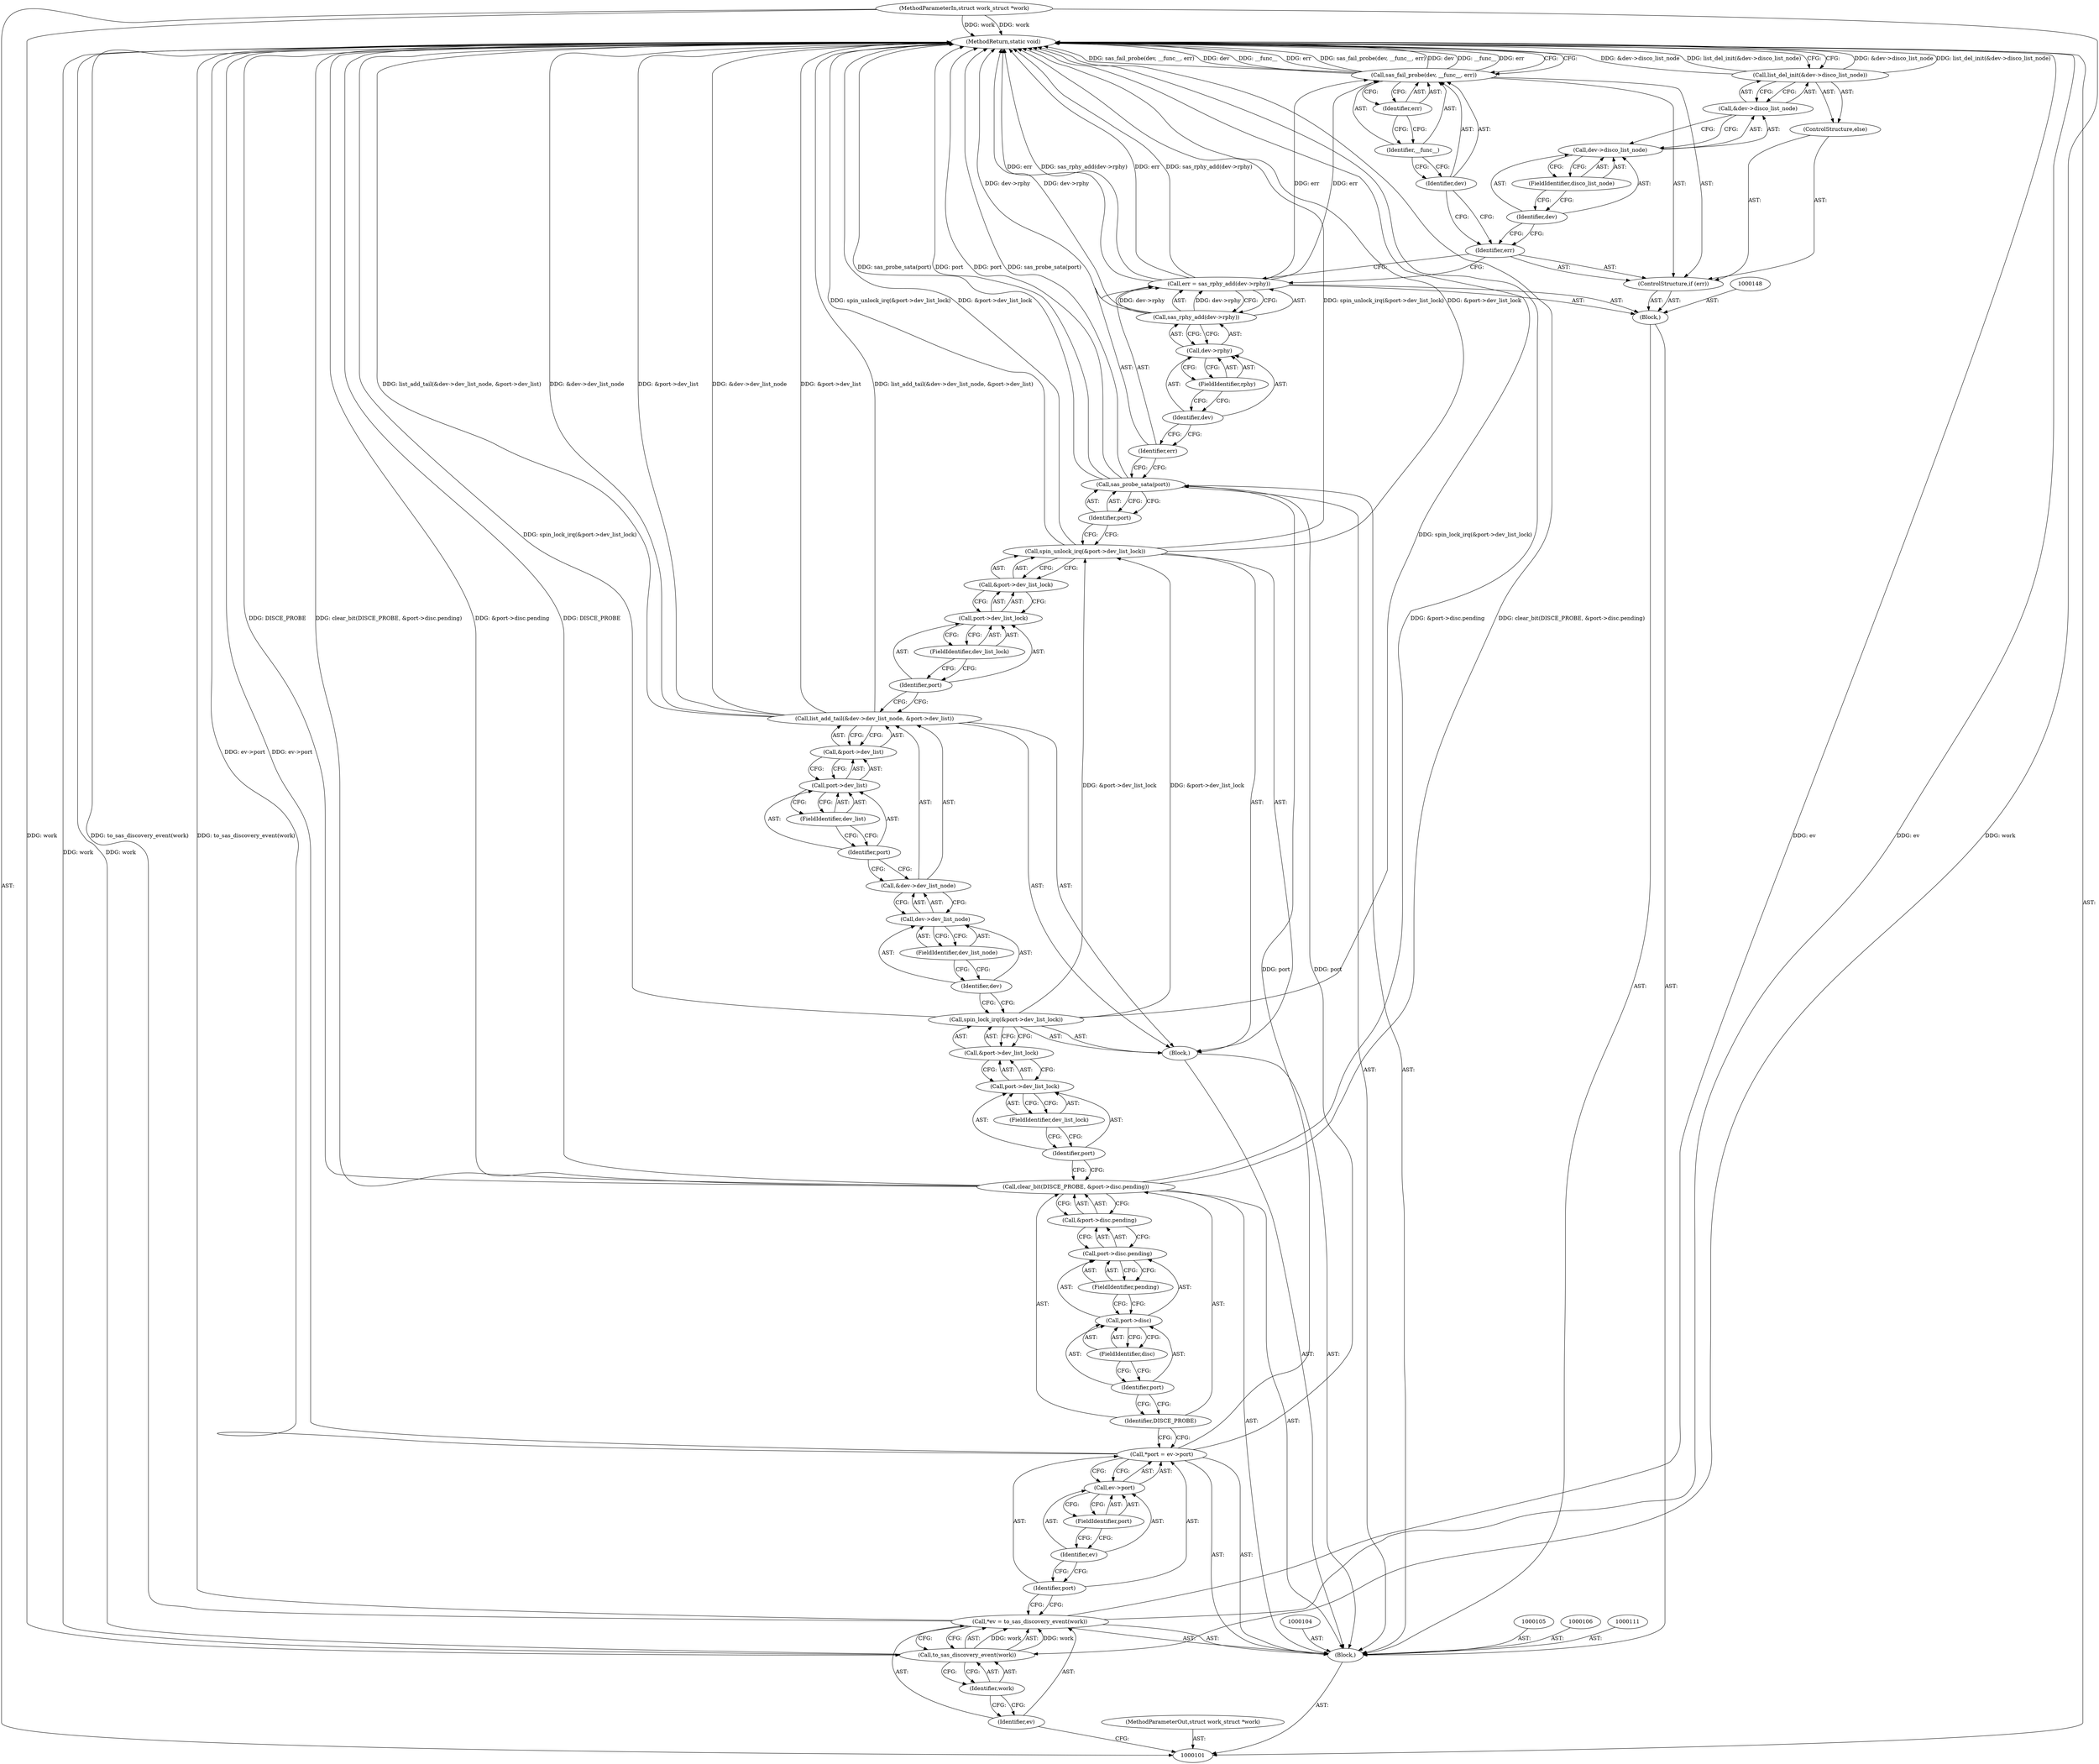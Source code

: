 digraph "1_linux_0558f33c06bb910e2879e355192227a8e8f0219d_4" {
"1000167" [label="(MethodReturn,static void)"];
"1000102" [label="(MethodParameterIn,struct work_struct *work)"];
"1000236" [label="(MethodParameterOut,struct work_struct *work)"];
"1000127" [label="(Call,&port->dev_list_lock)"];
"1000128" [label="(Call,port->dev_list_lock)"];
"1000129" [label="(Identifier,port)"];
"1000126" [label="(Call,spin_lock_irq(&port->dev_list_lock))"];
"1000130" [label="(FieldIdentifier,dev_list_lock)"];
"1000132" [label="(Call,&dev->dev_list_node)"];
"1000133" [label="(Call,dev->dev_list_node)"];
"1000134" [label="(Identifier,dev)"];
"1000131" [label="(Call,list_add_tail(&dev->dev_list_node, &port->dev_list))"];
"1000135" [label="(FieldIdentifier,dev_list_node)"];
"1000136" [label="(Call,&port->dev_list)"];
"1000137" [label="(Call,port->dev_list)"];
"1000138" [label="(Identifier,port)"];
"1000139" [label="(FieldIdentifier,dev_list)"];
"1000141" [label="(Call,&port->dev_list_lock)"];
"1000142" [label="(Call,port->dev_list_lock)"];
"1000143" [label="(Identifier,port)"];
"1000140" [label="(Call,spin_unlock_irq(&port->dev_list_lock))"];
"1000144" [label="(FieldIdentifier,dev_list_lock)"];
"1000145" [label="(Call,sas_probe_sata(port))"];
"1000146" [label="(Identifier,port)"];
"1000147" [label="(Block,)"];
"1000103" [label="(Block,)"];
"1000149" [label="(Call,err = sas_rphy_add(dev->rphy))"];
"1000150" [label="(Identifier,err)"];
"1000152" [label="(Call,dev->rphy)"];
"1000153" [label="(Identifier,dev)"];
"1000154" [label="(FieldIdentifier,rphy)"];
"1000151" [label="(Call,sas_rphy_add(dev->rphy))"];
"1000155" [label="(ControlStructure,if (err))"];
"1000156" [label="(Identifier,err)"];
"1000158" [label="(Identifier,dev)"];
"1000159" [label="(Identifier,__func__)"];
"1000157" [label="(Call,sas_fail_probe(dev, __func__, err))"];
"1000160" [label="(Identifier,err)"];
"1000161" [label="(ControlStructure,else)"];
"1000163" [label="(Call,&dev->disco_list_node)"];
"1000164" [label="(Call,dev->disco_list_node)"];
"1000165" [label="(Identifier,dev)"];
"1000166" [label="(FieldIdentifier,disco_list_node)"];
"1000162" [label="(Call,list_del_init(&dev->disco_list_node))"];
"1000107" [label="(Call,*ev = to_sas_discovery_event(work))"];
"1000108" [label="(Identifier,ev)"];
"1000109" [label="(Call,to_sas_discovery_event(work))"];
"1000110" [label="(Identifier,work)"];
"1000112" [label="(Call,*port = ev->port)"];
"1000113" [label="(Identifier,port)"];
"1000114" [label="(Call,ev->port)"];
"1000115" [label="(Identifier,ev)"];
"1000116" [label="(FieldIdentifier,port)"];
"1000117" [label="(Call,clear_bit(DISCE_PROBE, &port->disc.pending))"];
"1000118" [label="(Identifier,DISCE_PROBE)"];
"1000119" [label="(Call,&port->disc.pending)"];
"1000120" [label="(Call,port->disc.pending)"];
"1000121" [label="(Call,port->disc)"];
"1000122" [label="(Identifier,port)"];
"1000123" [label="(FieldIdentifier,disc)"];
"1000124" [label="(FieldIdentifier,pending)"];
"1000125" [label="(Block,)"];
"1000167" -> "1000101"  [label="AST: "];
"1000167" -> "1000157"  [label="CFG: "];
"1000167" -> "1000162"  [label="CFG: "];
"1000126" -> "1000167"  [label="DDG: spin_lock_irq(&port->dev_list_lock)"];
"1000107" -> "1000167"  [label="DDG: ev"];
"1000107" -> "1000167"  [label="DDG: to_sas_discovery_event(work)"];
"1000157" -> "1000167"  [label="DDG: sas_fail_probe(dev, __func__, err)"];
"1000157" -> "1000167"  [label="DDG: dev"];
"1000157" -> "1000167"  [label="DDG: __func__"];
"1000157" -> "1000167"  [label="DDG: err"];
"1000117" -> "1000167"  [label="DDG: DISCE_PROBE"];
"1000117" -> "1000167"  [label="DDG: &port->disc.pending"];
"1000117" -> "1000167"  [label="DDG: clear_bit(DISCE_PROBE, &port->disc.pending)"];
"1000109" -> "1000167"  [label="DDG: work"];
"1000149" -> "1000167"  [label="DDG: err"];
"1000149" -> "1000167"  [label="DDG: sas_rphy_add(dev->rphy)"];
"1000131" -> "1000167"  [label="DDG: list_add_tail(&dev->dev_list_node, &port->dev_list)"];
"1000131" -> "1000167"  [label="DDG: &dev->dev_list_node"];
"1000131" -> "1000167"  [label="DDG: &port->dev_list"];
"1000112" -> "1000167"  [label="DDG: ev->port"];
"1000140" -> "1000167"  [label="DDG: &port->dev_list_lock"];
"1000140" -> "1000167"  [label="DDG: spin_unlock_irq(&port->dev_list_lock)"];
"1000151" -> "1000167"  [label="DDG: dev->rphy"];
"1000102" -> "1000167"  [label="DDG: work"];
"1000145" -> "1000167"  [label="DDG: sas_probe_sata(port)"];
"1000145" -> "1000167"  [label="DDG: port"];
"1000162" -> "1000167"  [label="DDG: &dev->disco_list_node"];
"1000162" -> "1000167"  [label="DDG: list_del_init(&dev->disco_list_node)"];
"1000102" -> "1000101"  [label="AST: "];
"1000102" -> "1000167"  [label="DDG: work"];
"1000102" -> "1000109"  [label="DDG: work"];
"1000236" -> "1000101"  [label="AST: "];
"1000127" -> "1000126"  [label="AST: "];
"1000127" -> "1000128"  [label="CFG: "];
"1000128" -> "1000127"  [label="AST: "];
"1000126" -> "1000127"  [label="CFG: "];
"1000128" -> "1000127"  [label="AST: "];
"1000128" -> "1000130"  [label="CFG: "];
"1000129" -> "1000128"  [label="AST: "];
"1000130" -> "1000128"  [label="AST: "];
"1000127" -> "1000128"  [label="CFG: "];
"1000129" -> "1000128"  [label="AST: "];
"1000129" -> "1000117"  [label="CFG: "];
"1000130" -> "1000129"  [label="CFG: "];
"1000126" -> "1000125"  [label="AST: "];
"1000126" -> "1000127"  [label="CFG: "];
"1000127" -> "1000126"  [label="AST: "];
"1000134" -> "1000126"  [label="CFG: "];
"1000126" -> "1000167"  [label="DDG: spin_lock_irq(&port->dev_list_lock)"];
"1000126" -> "1000140"  [label="DDG: &port->dev_list_lock"];
"1000130" -> "1000128"  [label="AST: "];
"1000130" -> "1000129"  [label="CFG: "];
"1000128" -> "1000130"  [label="CFG: "];
"1000132" -> "1000131"  [label="AST: "];
"1000132" -> "1000133"  [label="CFG: "];
"1000133" -> "1000132"  [label="AST: "];
"1000138" -> "1000132"  [label="CFG: "];
"1000133" -> "1000132"  [label="AST: "];
"1000133" -> "1000135"  [label="CFG: "];
"1000134" -> "1000133"  [label="AST: "];
"1000135" -> "1000133"  [label="AST: "];
"1000132" -> "1000133"  [label="CFG: "];
"1000134" -> "1000133"  [label="AST: "];
"1000134" -> "1000126"  [label="CFG: "];
"1000135" -> "1000134"  [label="CFG: "];
"1000131" -> "1000125"  [label="AST: "];
"1000131" -> "1000136"  [label="CFG: "];
"1000132" -> "1000131"  [label="AST: "];
"1000136" -> "1000131"  [label="AST: "];
"1000143" -> "1000131"  [label="CFG: "];
"1000131" -> "1000167"  [label="DDG: list_add_tail(&dev->dev_list_node, &port->dev_list)"];
"1000131" -> "1000167"  [label="DDG: &dev->dev_list_node"];
"1000131" -> "1000167"  [label="DDG: &port->dev_list"];
"1000135" -> "1000133"  [label="AST: "];
"1000135" -> "1000134"  [label="CFG: "];
"1000133" -> "1000135"  [label="CFG: "];
"1000136" -> "1000131"  [label="AST: "];
"1000136" -> "1000137"  [label="CFG: "];
"1000137" -> "1000136"  [label="AST: "];
"1000131" -> "1000136"  [label="CFG: "];
"1000137" -> "1000136"  [label="AST: "];
"1000137" -> "1000139"  [label="CFG: "];
"1000138" -> "1000137"  [label="AST: "];
"1000139" -> "1000137"  [label="AST: "];
"1000136" -> "1000137"  [label="CFG: "];
"1000138" -> "1000137"  [label="AST: "];
"1000138" -> "1000132"  [label="CFG: "];
"1000139" -> "1000138"  [label="CFG: "];
"1000139" -> "1000137"  [label="AST: "];
"1000139" -> "1000138"  [label="CFG: "];
"1000137" -> "1000139"  [label="CFG: "];
"1000141" -> "1000140"  [label="AST: "];
"1000141" -> "1000142"  [label="CFG: "];
"1000142" -> "1000141"  [label="AST: "];
"1000140" -> "1000141"  [label="CFG: "];
"1000142" -> "1000141"  [label="AST: "];
"1000142" -> "1000144"  [label="CFG: "];
"1000143" -> "1000142"  [label="AST: "];
"1000144" -> "1000142"  [label="AST: "];
"1000141" -> "1000142"  [label="CFG: "];
"1000143" -> "1000142"  [label="AST: "];
"1000143" -> "1000131"  [label="CFG: "];
"1000144" -> "1000143"  [label="CFG: "];
"1000140" -> "1000125"  [label="AST: "];
"1000140" -> "1000141"  [label="CFG: "];
"1000141" -> "1000140"  [label="AST: "];
"1000146" -> "1000140"  [label="CFG: "];
"1000140" -> "1000167"  [label="DDG: &port->dev_list_lock"];
"1000140" -> "1000167"  [label="DDG: spin_unlock_irq(&port->dev_list_lock)"];
"1000126" -> "1000140"  [label="DDG: &port->dev_list_lock"];
"1000144" -> "1000142"  [label="AST: "];
"1000144" -> "1000143"  [label="CFG: "];
"1000142" -> "1000144"  [label="CFG: "];
"1000145" -> "1000103"  [label="AST: "];
"1000145" -> "1000146"  [label="CFG: "];
"1000146" -> "1000145"  [label="AST: "];
"1000150" -> "1000145"  [label="CFG: "];
"1000145" -> "1000167"  [label="DDG: sas_probe_sata(port)"];
"1000145" -> "1000167"  [label="DDG: port"];
"1000112" -> "1000145"  [label="DDG: port"];
"1000146" -> "1000145"  [label="AST: "];
"1000146" -> "1000140"  [label="CFG: "];
"1000145" -> "1000146"  [label="CFG: "];
"1000147" -> "1000103"  [label="AST: "];
"1000148" -> "1000147"  [label="AST: "];
"1000149" -> "1000147"  [label="AST: "];
"1000155" -> "1000147"  [label="AST: "];
"1000103" -> "1000101"  [label="AST: "];
"1000104" -> "1000103"  [label="AST: "];
"1000105" -> "1000103"  [label="AST: "];
"1000106" -> "1000103"  [label="AST: "];
"1000107" -> "1000103"  [label="AST: "];
"1000111" -> "1000103"  [label="AST: "];
"1000112" -> "1000103"  [label="AST: "];
"1000117" -> "1000103"  [label="AST: "];
"1000125" -> "1000103"  [label="AST: "];
"1000145" -> "1000103"  [label="AST: "];
"1000147" -> "1000103"  [label="AST: "];
"1000149" -> "1000147"  [label="AST: "];
"1000149" -> "1000151"  [label="CFG: "];
"1000150" -> "1000149"  [label="AST: "];
"1000151" -> "1000149"  [label="AST: "];
"1000156" -> "1000149"  [label="CFG: "];
"1000149" -> "1000167"  [label="DDG: err"];
"1000149" -> "1000167"  [label="DDG: sas_rphy_add(dev->rphy)"];
"1000151" -> "1000149"  [label="DDG: dev->rphy"];
"1000149" -> "1000157"  [label="DDG: err"];
"1000150" -> "1000149"  [label="AST: "];
"1000150" -> "1000145"  [label="CFG: "];
"1000153" -> "1000150"  [label="CFG: "];
"1000152" -> "1000151"  [label="AST: "];
"1000152" -> "1000154"  [label="CFG: "];
"1000153" -> "1000152"  [label="AST: "];
"1000154" -> "1000152"  [label="AST: "];
"1000151" -> "1000152"  [label="CFG: "];
"1000153" -> "1000152"  [label="AST: "];
"1000153" -> "1000150"  [label="CFG: "];
"1000154" -> "1000153"  [label="CFG: "];
"1000154" -> "1000152"  [label="AST: "];
"1000154" -> "1000153"  [label="CFG: "];
"1000152" -> "1000154"  [label="CFG: "];
"1000151" -> "1000149"  [label="AST: "];
"1000151" -> "1000152"  [label="CFG: "];
"1000152" -> "1000151"  [label="AST: "];
"1000149" -> "1000151"  [label="CFG: "];
"1000151" -> "1000167"  [label="DDG: dev->rphy"];
"1000151" -> "1000149"  [label="DDG: dev->rphy"];
"1000155" -> "1000147"  [label="AST: "];
"1000156" -> "1000155"  [label="AST: "];
"1000157" -> "1000155"  [label="AST: "];
"1000161" -> "1000155"  [label="AST: "];
"1000156" -> "1000155"  [label="AST: "];
"1000156" -> "1000149"  [label="CFG: "];
"1000158" -> "1000156"  [label="CFG: "];
"1000165" -> "1000156"  [label="CFG: "];
"1000158" -> "1000157"  [label="AST: "];
"1000158" -> "1000156"  [label="CFG: "];
"1000159" -> "1000158"  [label="CFG: "];
"1000159" -> "1000157"  [label="AST: "];
"1000159" -> "1000158"  [label="CFG: "];
"1000160" -> "1000159"  [label="CFG: "];
"1000157" -> "1000155"  [label="AST: "];
"1000157" -> "1000160"  [label="CFG: "];
"1000158" -> "1000157"  [label="AST: "];
"1000159" -> "1000157"  [label="AST: "];
"1000160" -> "1000157"  [label="AST: "];
"1000167" -> "1000157"  [label="CFG: "];
"1000157" -> "1000167"  [label="DDG: sas_fail_probe(dev, __func__, err)"];
"1000157" -> "1000167"  [label="DDG: dev"];
"1000157" -> "1000167"  [label="DDG: __func__"];
"1000157" -> "1000167"  [label="DDG: err"];
"1000149" -> "1000157"  [label="DDG: err"];
"1000160" -> "1000157"  [label="AST: "];
"1000160" -> "1000159"  [label="CFG: "];
"1000157" -> "1000160"  [label="CFG: "];
"1000161" -> "1000155"  [label="AST: "];
"1000162" -> "1000161"  [label="AST: "];
"1000163" -> "1000162"  [label="AST: "];
"1000163" -> "1000164"  [label="CFG: "];
"1000164" -> "1000163"  [label="AST: "];
"1000162" -> "1000163"  [label="CFG: "];
"1000164" -> "1000163"  [label="AST: "];
"1000164" -> "1000166"  [label="CFG: "];
"1000165" -> "1000164"  [label="AST: "];
"1000166" -> "1000164"  [label="AST: "];
"1000163" -> "1000164"  [label="CFG: "];
"1000165" -> "1000164"  [label="AST: "];
"1000165" -> "1000156"  [label="CFG: "];
"1000166" -> "1000165"  [label="CFG: "];
"1000166" -> "1000164"  [label="AST: "];
"1000166" -> "1000165"  [label="CFG: "];
"1000164" -> "1000166"  [label="CFG: "];
"1000162" -> "1000161"  [label="AST: "];
"1000162" -> "1000163"  [label="CFG: "];
"1000163" -> "1000162"  [label="AST: "];
"1000167" -> "1000162"  [label="CFG: "];
"1000162" -> "1000167"  [label="DDG: &dev->disco_list_node"];
"1000162" -> "1000167"  [label="DDG: list_del_init(&dev->disco_list_node)"];
"1000107" -> "1000103"  [label="AST: "];
"1000107" -> "1000109"  [label="CFG: "];
"1000108" -> "1000107"  [label="AST: "];
"1000109" -> "1000107"  [label="AST: "];
"1000113" -> "1000107"  [label="CFG: "];
"1000107" -> "1000167"  [label="DDG: ev"];
"1000107" -> "1000167"  [label="DDG: to_sas_discovery_event(work)"];
"1000109" -> "1000107"  [label="DDG: work"];
"1000108" -> "1000107"  [label="AST: "];
"1000108" -> "1000101"  [label="CFG: "];
"1000110" -> "1000108"  [label="CFG: "];
"1000109" -> "1000107"  [label="AST: "];
"1000109" -> "1000110"  [label="CFG: "];
"1000110" -> "1000109"  [label="AST: "];
"1000107" -> "1000109"  [label="CFG: "];
"1000109" -> "1000167"  [label="DDG: work"];
"1000109" -> "1000107"  [label="DDG: work"];
"1000102" -> "1000109"  [label="DDG: work"];
"1000110" -> "1000109"  [label="AST: "];
"1000110" -> "1000108"  [label="CFG: "];
"1000109" -> "1000110"  [label="CFG: "];
"1000112" -> "1000103"  [label="AST: "];
"1000112" -> "1000114"  [label="CFG: "];
"1000113" -> "1000112"  [label="AST: "];
"1000114" -> "1000112"  [label="AST: "];
"1000118" -> "1000112"  [label="CFG: "];
"1000112" -> "1000167"  [label="DDG: ev->port"];
"1000112" -> "1000145"  [label="DDG: port"];
"1000113" -> "1000112"  [label="AST: "];
"1000113" -> "1000107"  [label="CFG: "];
"1000115" -> "1000113"  [label="CFG: "];
"1000114" -> "1000112"  [label="AST: "];
"1000114" -> "1000116"  [label="CFG: "];
"1000115" -> "1000114"  [label="AST: "];
"1000116" -> "1000114"  [label="AST: "];
"1000112" -> "1000114"  [label="CFG: "];
"1000115" -> "1000114"  [label="AST: "];
"1000115" -> "1000113"  [label="CFG: "];
"1000116" -> "1000115"  [label="CFG: "];
"1000116" -> "1000114"  [label="AST: "];
"1000116" -> "1000115"  [label="CFG: "];
"1000114" -> "1000116"  [label="CFG: "];
"1000117" -> "1000103"  [label="AST: "];
"1000117" -> "1000119"  [label="CFG: "];
"1000118" -> "1000117"  [label="AST: "];
"1000119" -> "1000117"  [label="AST: "];
"1000129" -> "1000117"  [label="CFG: "];
"1000117" -> "1000167"  [label="DDG: DISCE_PROBE"];
"1000117" -> "1000167"  [label="DDG: &port->disc.pending"];
"1000117" -> "1000167"  [label="DDG: clear_bit(DISCE_PROBE, &port->disc.pending)"];
"1000118" -> "1000117"  [label="AST: "];
"1000118" -> "1000112"  [label="CFG: "];
"1000122" -> "1000118"  [label="CFG: "];
"1000119" -> "1000117"  [label="AST: "];
"1000119" -> "1000120"  [label="CFG: "];
"1000120" -> "1000119"  [label="AST: "];
"1000117" -> "1000119"  [label="CFG: "];
"1000120" -> "1000119"  [label="AST: "];
"1000120" -> "1000124"  [label="CFG: "];
"1000121" -> "1000120"  [label="AST: "];
"1000124" -> "1000120"  [label="AST: "];
"1000119" -> "1000120"  [label="CFG: "];
"1000121" -> "1000120"  [label="AST: "];
"1000121" -> "1000123"  [label="CFG: "];
"1000122" -> "1000121"  [label="AST: "];
"1000123" -> "1000121"  [label="AST: "];
"1000124" -> "1000121"  [label="CFG: "];
"1000122" -> "1000121"  [label="AST: "];
"1000122" -> "1000118"  [label="CFG: "];
"1000123" -> "1000122"  [label="CFG: "];
"1000123" -> "1000121"  [label="AST: "];
"1000123" -> "1000122"  [label="CFG: "];
"1000121" -> "1000123"  [label="CFG: "];
"1000124" -> "1000120"  [label="AST: "];
"1000124" -> "1000121"  [label="CFG: "];
"1000120" -> "1000124"  [label="CFG: "];
"1000125" -> "1000103"  [label="AST: "];
"1000126" -> "1000125"  [label="AST: "];
"1000131" -> "1000125"  [label="AST: "];
"1000140" -> "1000125"  [label="AST: "];
}
